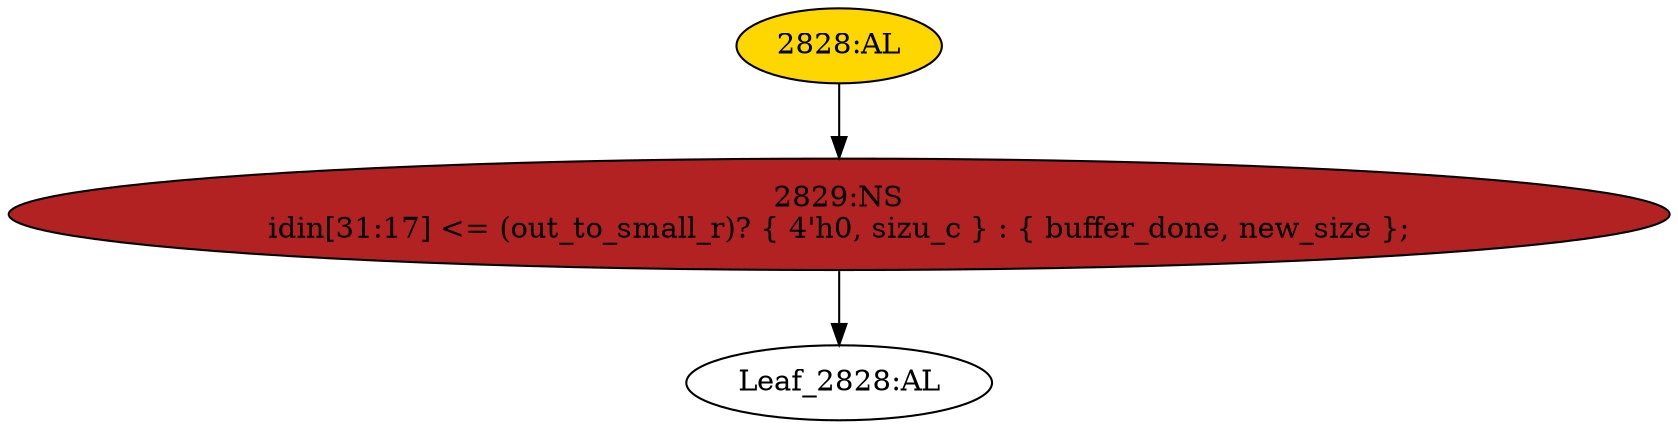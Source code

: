strict digraph "" {
	node [label="\N"];
	"2829:NS"	 [ast="<pyverilog.vparser.ast.NonblockingSubstitution object at 0x7f13b5542f90>",
		fillcolor=firebrick,
		label="2829:NS
idin[31:17] <= (out_to_small_r)? { 4'h0, sizu_c } : { buffer_done, new_size };",
		statements="[<pyverilog.vparser.ast.NonblockingSubstitution object at 0x7f13b5542f90>]",
		style=filled,
		typ=NonblockingSubstitution];
	"Leaf_2828:AL"	 [def_var="['idin']",
		label="Leaf_2828:AL"];
	"2829:NS" -> "Leaf_2828:AL"	 [cond="[]",
		lineno=None];
	"2828:AL"	 [ast="<pyverilog.vparser.ast.Always object at 0x7f13b554c410>",
		clk_sens=True,
		fillcolor=gold,
		label="2828:AL",
		sens="['clk']",
		statements="[]",
		style=filled,
		typ=Always,
		use_var="['buffer_done', 'out_to_small_r', 'new_size', 'sizu_c']"];
	"2828:AL" -> "2829:NS"	 [cond="[]",
		lineno=None];
}
